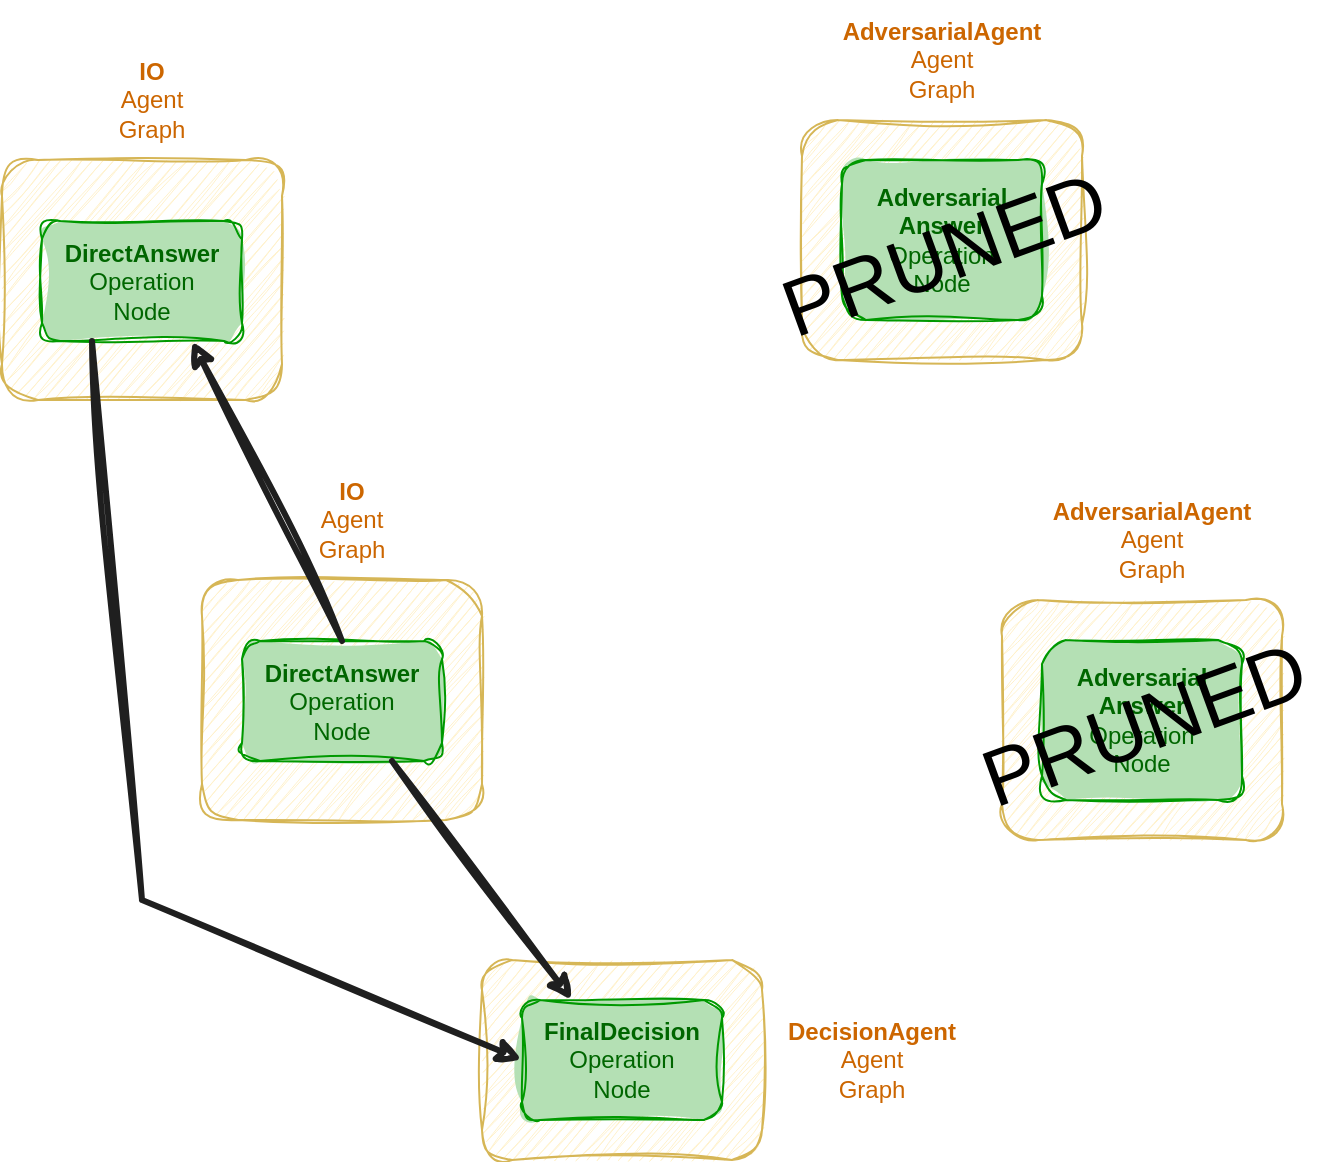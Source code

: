 <mxfile version="22.1.18" type="device">
  <diagram name="Page-1" id="mvyvjCWlfHUkhX-k2Om3">
    <mxGraphModel dx="2074" dy="1214" grid="1" gridSize="10" guides="1" tooltips="1" connect="1" arrows="1" fold="1" page="1" pageScale="1" pageWidth="850" pageHeight="1100" math="0" shadow="0">
      <root>
        <mxCell id="0" />
        <mxCell id="1" parent="0" />
        <mxCell id="mZnFS5OKuAYvDTzdpXn2-1" value="" style="rounded=1;whiteSpace=wrap;html=1;sketch=1;curveFitting=1;jiggle=2;fillColor=#fff2cc;strokeColor=#d6b656;" vertex="1" parent="1">
          <mxGeometry x="340" y="690" width="140" height="100" as="geometry" />
        </mxCell>
        <mxCell id="J99Reh4bUe1s1G-MDTEG-3" value="" style="rounded=1;whiteSpace=wrap;html=1;sketch=1;curveFitting=1;jiggle=2;fillColor=#fff2cc;strokeColor=#d6b656;" parent="1" vertex="1">
          <mxGeometry x="500" y="270" width="140" height="120" as="geometry" />
        </mxCell>
        <mxCell id="J99Reh4bUe1s1G-MDTEG-4" value="&lt;b&gt;Adversarial&lt;br&gt;Answer&lt;/b&gt;&lt;br&gt;Operation&lt;br&gt;Node" style="rounded=1;whiteSpace=wrap;html=1;sketch=1;curveFitting=1;jiggle=2;fillColor=#B4E0B4;strokeColor=#009900;fillStyle=solid;fontColor=#006600;" parent="1" vertex="1">
          <mxGeometry x="520" y="290" width="100" height="80" as="geometry" />
        </mxCell>
        <mxCell id="J99Reh4bUe1s1G-MDTEG-5" value="&lt;b&gt;AdversarialAgent&lt;br&gt;&lt;/b&gt;Agent&lt;br&gt;Graph" style="text;html=1;strokeColor=none;fillColor=none;align=center;verticalAlign=middle;whiteSpace=wrap;rounded=0;fontColor=#CC6600;" parent="1" vertex="1">
          <mxGeometry x="525" y="210" width="90" height="60" as="geometry" />
        </mxCell>
        <mxCell id="J99Reh4bUe1s1G-MDTEG-18" value="&lt;b&gt;FinalDecision&lt;br&gt;&lt;/b&gt;Operation&lt;br&gt;Node" style="rounded=1;whiteSpace=wrap;html=1;sketch=1;curveFitting=1;jiggle=2;fillColor=#B4E0B4;strokeColor=#009900;fillStyle=solid;fontColor=#006600;" parent="1" vertex="1">
          <mxGeometry x="360" y="710" width="100" height="60" as="geometry" />
        </mxCell>
        <mxCell id="CZzCSnsS5xlX5FiLLCHD-4" value="" style="rounded=1;whiteSpace=wrap;html=1;sketch=1;curveFitting=1;jiggle=2;fillColor=#fff2cc;strokeColor=#d6b656;" parent="1" vertex="1">
          <mxGeometry x="100" y="290" width="140" height="120" as="geometry" />
        </mxCell>
        <mxCell id="CZzCSnsS5xlX5FiLLCHD-5" value="&lt;b&gt;DirectAnswer&lt;/b&gt;&lt;br&gt;Operation&lt;br&gt;Node" style="rounded=1;whiteSpace=wrap;html=1;sketch=1;curveFitting=1;jiggle=2;fillColor=#B4E0B4;strokeColor=#009900;fillStyle=solid;fontColor=#006600;" parent="1" vertex="1">
          <mxGeometry x="120" y="320.5" width="100" height="60" as="geometry" />
        </mxCell>
        <mxCell id="CZzCSnsS5xlX5FiLLCHD-6" value="&lt;b&gt;IO&lt;br&gt;&lt;/b&gt;Agent&lt;br&gt;Graph" style="text;html=1;strokeColor=none;fillColor=none;align=center;verticalAlign=middle;whiteSpace=wrap;rounded=0;fontColor=#CC6600;" parent="1" vertex="1">
          <mxGeometry x="130" y="230" width="90" height="60" as="geometry" />
        </mxCell>
        <mxCell id="CZzCSnsS5xlX5FiLLCHD-7" value="" style="rounded=1;whiteSpace=wrap;html=1;sketch=1;curveFitting=1;jiggle=2;fillColor=#fff2cc;strokeColor=#d6b656;" parent="1" vertex="1">
          <mxGeometry x="200" y="500" width="140" height="120" as="geometry" />
        </mxCell>
        <mxCell id="CZzCSnsS5xlX5FiLLCHD-8" value="&lt;b&gt;DirectAnswer&lt;/b&gt;&lt;br&gt;Operation&lt;br&gt;Node" style="rounded=1;whiteSpace=wrap;html=1;sketch=1;curveFitting=1;jiggle=2;fillColor=#B4E0B4;strokeColor=#009900;fillStyle=solid;fontColor=#006600;" parent="1" vertex="1">
          <mxGeometry x="220" y="530.5" width="100" height="60" as="geometry" />
        </mxCell>
        <mxCell id="CZzCSnsS5xlX5FiLLCHD-9" value="&lt;b&gt;IO&lt;br&gt;&lt;/b&gt;Agent&lt;br&gt;Graph" style="text;html=1;strokeColor=none;fillColor=none;align=center;verticalAlign=middle;whiteSpace=wrap;rounded=0;fontColor=#CC6600;" parent="1" vertex="1">
          <mxGeometry x="230" y="440" width="90" height="60" as="geometry" />
        </mxCell>
        <mxCell id="CZzCSnsS5xlX5FiLLCHD-10" value="" style="rounded=1;whiteSpace=wrap;html=1;sketch=1;curveFitting=1;jiggle=2;fillColor=#fff2cc;strokeColor=#d6b656;" parent="1" vertex="1">
          <mxGeometry x="600" y="510" width="140" height="120" as="geometry" />
        </mxCell>
        <mxCell id="CZzCSnsS5xlX5FiLLCHD-11" value="&lt;b&gt;Adversarial&lt;br&gt;Answer&lt;/b&gt;&lt;br&gt;Operation&lt;br&gt;Node" style="rounded=1;whiteSpace=wrap;html=1;sketch=1;curveFitting=1;jiggle=2;fillColor=#B4E0B4;strokeColor=#009900;fillStyle=solid;fontColor=#006600;" parent="1" vertex="1">
          <mxGeometry x="620" y="530" width="100" height="80" as="geometry" />
        </mxCell>
        <mxCell id="CZzCSnsS5xlX5FiLLCHD-12" value="&lt;b&gt;AdversarialAgent&lt;br&gt;&lt;/b&gt;Agent&lt;br&gt;Graph" style="text;html=1;strokeColor=none;fillColor=none;align=center;verticalAlign=middle;whiteSpace=wrap;rounded=0;fontColor=#CC6600;" parent="1" vertex="1">
          <mxGeometry x="630" y="450" width="90" height="60" as="geometry" />
        </mxCell>
        <mxCell id="CZzCSnsS5xlX5FiLLCHD-19" value="" style="endArrow=classic;html=1;rounded=0;strokeWidth=3;sketch=1;curveFitting=1;jiggle=2;entryX=0;entryY=0.5;entryDx=0;entryDy=0;exitX=0.25;exitY=1;exitDx=0;exitDy=0;strokeColor=#1f1f1f;" parent="1" source="CZzCSnsS5xlX5FiLLCHD-5" target="J99Reh4bUe1s1G-MDTEG-18" edge="1">
          <mxGeometry width="50" height="50" relative="1" as="geometry">
            <mxPoint x="155" y="391" as="sourcePoint" />
            <mxPoint x="255" y="541" as="targetPoint" />
            <Array as="points">
              <mxPoint x="170" y="660" />
            </Array>
          </mxGeometry>
        </mxCell>
        <mxCell id="CZzCSnsS5xlX5FiLLCHD-25" value="" style="endArrow=classic;html=1;rounded=0;strokeWidth=3;sketch=1;curveFitting=1;jiggle=2;entryX=0.25;entryY=0;entryDx=0;entryDy=0;exitX=0.75;exitY=1;exitDx=0;exitDy=0;strokeColor=#1f1f1f;" parent="1" source="CZzCSnsS5xlX5FiLLCHD-8" target="J99Reh4bUe1s1G-MDTEG-18" edge="1">
          <mxGeometry width="50" height="50" relative="1" as="geometry">
            <mxPoint x="500" y="430" as="sourcePoint" />
            <mxPoint x="575" y="590" as="targetPoint" />
          </mxGeometry>
        </mxCell>
        <mxCell id="CZzCSnsS5xlX5FiLLCHD-31" value="" style="endArrow=classic;html=1;rounded=0;strokeWidth=3;sketch=1;curveFitting=1;jiggle=2;entryX=0.75;entryY=1;entryDx=0;entryDy=0;exitX=0.5;exitY=0;exitDx=0;exitDy=0;strokeColor=#1f1f1f;" parent="1" source="CZzCSnsS5xlX5FiLLCHD-8" target="CZzCSnsS5xlX5FiLLCHD-5" edge="1">
          <mxGeometry width="50" height="50" relative="1" as="geometry">
            <mxPoint x="180" y="391" as="sourcePoint" />
            <mxPoint x="255" y="541" as="targetPoint" />
          </mxGeometry>
        </mxCell>
        <mxCell id="mZnFS5OKuAYvDTzdpXn2-2" value="&lt;b&gt;DecisionAgent&lt;br&gt;&lt;/b&gt;Agent&lt;br&gt;Graph" style="text;html=1;strokeColor=none;fillColor=none;align=center;verticalAlign=middle;whiteSpace=wrap;rounded=0;fontColor=#CC6600;" vertex="1" parent="1">
          <mxGeometry x="490" y="710" width="90" height="60" as="geometry" />
        </mxCell>
        <mxCell id="mZnFS5OKuAYvDTzdpXn2-3" value="&lt;font style=&quot;font-size: 40px;&quot;&gt;PRUNED&lt;/font&gt;" style="text;strokeColor=none;fillColor=none;align=left;verticalAlign=middle;spacingLeft=4;spacingRight=4;overflow=hidden;points=[[0,0.5],[1,0.5]];portConstraint=eastwest;rotatable=1;whiteSpace=wrap;html=1;sketch=1;curveFitting=1;jiggle=2;portConstraintRotation=0;rotation=-20;" vertex="1" parent="1">
          <mxGeometry x="480" y="310" width="180" height="50" as="geometry" />
        </mxCell>
        <mxCell id="mZnFS5OKuAYvDTzdpXn2-4" value="&lt;font style=&quot;font-size: 40px;&quot;&gt;PRUNED&lt;/font&gt;" style="text;strokeColor=none;fillColor=none;align=left;verticalAlign=middle;spacingLeft=4;spacingRight=4;overflow=hidden;points=[[0,0.5],[1,0.5]];portConstraint=eastwest;rotatable=1;whiteSpace=wrap;html=1;sketch=1;curveFitting=1;jiggle=2;portConstraintRotation=0;rotation=-20;" vertex="1" parent="1">
          <mxGeometry x="580" y="545" width="180" height="50" as="geometry" />
        </mxCell>
      </root>
    </mxGraphModel>
  </diagram>
</mxfile>
